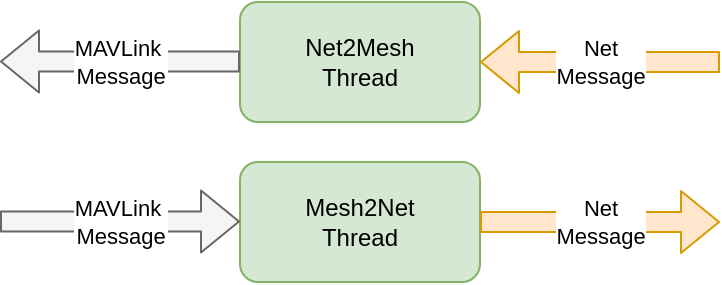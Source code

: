 <mxfile version="13.9.9" type="device"><diagram id="dDfEOntduoqNcqY1D8tR" name="Page-1"><mxGraphModel dx="760" dy="400" grid="1" gridSize="10" guides="1" tooltips="1" connect="1" arrows="1" fold="1" page="1" pageScale="1" pageWidth="850" pageHeight="1100" math="0" shadow="0"><root><mxCell id="0"/><mxCell id="1" parent="0"/><mxCell id="LEr7SO6sLBa59Be-ywTL-2" value="Net2Mesh&lt;br&gt;Thread" style="rounded=1;whiteSpace=wrap;html=1;fillColor=#d5e8d4;strokeColor=#82b366;" parent="1" vertex="1"><mxGeometry x="160" y="40" width="120" height="60" as="geometry"/></mxCell><mxCell id="LEr7SO6sLBa59Be-ywTL-15" value="Net&lt;br&gt;Message" style="shape=flexArrow;endArrow=classic;html=1;entryX=1;entryY=0.5;entryDx=0;entryDy=0;fillColor=#ffe6cc;strokeColor=#d79b00;" parent="1" target="LEr7SO6sLBa59Be-ywTL-2" edge="1"><mxGeometry width="50" height="50" relative="1" as="geometry"><mxPoint x="400" y="70" as="sourcePoint"/><mxPoint x="100" y="200" as="targetPoint"/></mxGeometry></mxCell><mxCell id="LEr7SO6sLBa59Be-ywTL-16" value="&lt;span style=&quot;color: rgb(0 , 0 , 0) ; font-family: &amp;#34;helvetica&amp;#34; ; font-size: 11px ; font-style: normal ; font-weight: 400 ; letter-spacing: normal ; text-align: center ; text-indent: 0px ; text-transform: none ; word-spacing: 0px ; background-color: rgb(255 , 255 , 255) ; display: inline ; float: none&quot;&gt;MAVLink&amp;nbsp;&lt;/span&gt;&lt;br style=&quot;color: rgb(0 , 0 , 0) ; font-family: &amp;#34;helvetica&amp;#34; ; font-size: 11px ; font-style: normal ; font-weight: 400 ; letter-spacing: normal ; text-align: center ; text-indent: 0px ; text-transform: none ; word-spacing: 0px&quot;&gt;&lt;span style=&quot;color: rgb(0 , 0 , 0) ; font-family: &amp;#34;helvetica&amp;#34; ; font-size: 11px ; font-style: normal ; font-weight: 400 ; letter-spacing: normal ; text-align: center ; text-indent: 0px ; text-transform: none ; word-spacing: 0px ; background-color: rgb(255 , 255 , 255) ; display: inline ; float: none&quot;&gt;Message&lt;/span&gt;" style="shape=flexArrow;endArrow=classic;html=1;exitX=0;exitY=0.5;exitDx=0;exitDy=0;fillColor=#f5f5f5;strokeColor=#666666;" parent="1" edge="1"><mxGeometry width="50" height="50" relative="1" as="geometry"><mxPoint x="160" y="69.71" as="sourcePoint"/><mxPoint x="40" y="69.71" as="targetPoint"/></mxGeometry></mxCell><mxCell id="LEr7SO6sLBa59Be-ywTL-18" value="Mesh2Net&lt;br&gt;Thread" style="rounded=1;whiteSpace=wrap;html=1;fillColor=#d5e8d4;strokeColor=#82b366;" parent="1" vertex="1"><mxGeometry x="160" y="120" width="120" height="60" as="geometry"/></mxCell><mxCell id="LEr7SO6sLBa59Be-ywTL-22" value="Net&lt;br&gt;Message" style="shape=flexArrow;endArrow=classic;html=1;exitX=1;exitY=0.5;exitDx=0;exitDy=0;fillColor=#ffe6cc;strokeColor=#d79b00;" parent="1" source="LEr7SO6sLBa59Be-ywTL-18" edge="1"><mxGeometry width="50" height="50" relative="1" as="geometry"><mxPoint x="400.0" y="150" as="sourcePoint"/><mxPoint x="400" y="150" as="targetPoint"/></mxGeometry></mxCell><mxCell id="LEr7SO6sLBa59Be-ywTL-23" value="&lt;span style=&quot;color: rgb(0 , 0 , 0) ; font-family: &amp;#34;helvetica&amp;#34; ; font-size: 11px ; font-style: normal ; font-weight: 400 ; letter-spacing: normal ; text-align: center ; text-indent: 0px ; text-transform: none ; word-spacing: 0px ; background-color: rgb(255 , 255 , 255) ; display: inline ; float: none&quot;&gt;MAVLink&amp;nbsp;&lt;/span&gt;&lt;br style=&quot;color: rgb(0 , 0 , 0) ; font-family: &amp;#34;helvetica&amp;#34; ; font-size: 11px ; font-style: normal ; font-weight: 400 ; letter-spacing: normal ; text-align: center ; text-indent: 0px ; text-transform: none ; word-spacing: 0px&quot;&gt;&lt;span style=&quot;color: rgb(0 , 0 , 0) ; font-family: &amp;#34;helvetica&amp;#34; ; font-size: 11px ; font-style: normal ; font-weight: 400 ; letter-spacing: normal ; text-align: center ; text-indent: 0px ; text-transform: none ; word-spacing: 0px ; background-color: rgb(255 , 255 , 255) ; display: inline ; float: none&quot;&gt;Message&lt;/span&gt;" style="shape=flexArrow;endArrow=classic;html=1;fillColor=#f5f5f5;strokeColor=#666666;" parent="1" edge="1"><mxGeometry width="50" height="50" relative="1" as="geometry"><mxPoint x="40" y="149.71" as="sourcePoint"/><mxPoint x="160" y="149.71" as="targetPoint"/></mxGeometry></mxCell></root></mxGraphModel></diagram></mxfile>